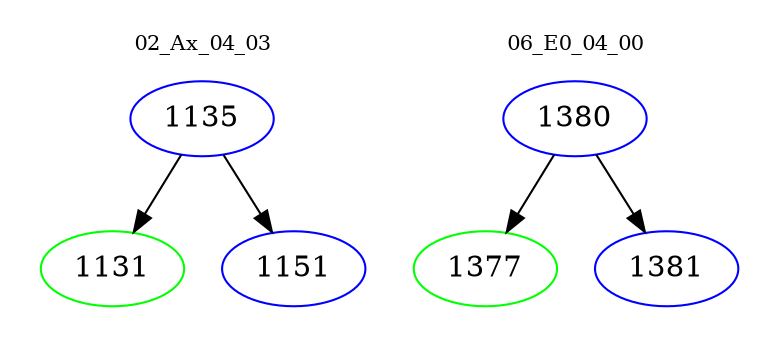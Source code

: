 digraph{
subgraph cluster_0 {
color = white
label = "02_Ax_04_03";
fontsize=10;
T0_1135 [label="1135", color="blue"]
T0_1135 -> T0_1131 [color="black"]
T0_1131 [label="1131", color="green"]
T0_1135 -> T0_1151 [color="black"]
T0_1151 [label="1151", color="blue"]
}
subgraph cluster_1 {
color = white
label = "06_E0_04_00";
fontsize=10;
T1_1380 [label="1380", color="blue"]
T1_1380 -> T1_1377 [color="black"]
T1_1377 [label="1377", color="green"]
T1_1380 -> T1_1381 [color="black"]
T1_1381 [label="1381", color="blue"]
}
}
